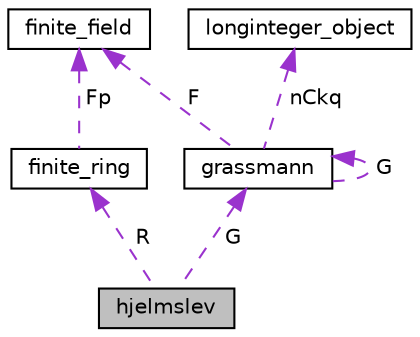 digraph "hjelmslev"
{
  edge [fontname="Helvetica",fontsize="10",labelfontname="Helvetica",labelfontsize="10"];
  node [fontname="Helvetica",fontsize="10",shape=record];
  Node1 [label="hjelmslev",height=0.2,width=0.4,color="black", fillcolor="grey75", style="filled", fontcolor="black"];
  Node2 -> Node1 [dir="back",color="darkorchid3",fontsize="10",style="dashed",label=" R" ,fontname="Helvetica"];
  Node2 [label="finite_ring",height=0.2,width=0.4,color="black", fillcolor="white", style="filled",URL="$d9/d43/classfinite__ring.html"];
  Node3 -> Node2 [dir="back",color="darkorchid3",fontsize="10",style="dashed",label=" Fp" ,fontname="Helvetica"];
  Node3 [label="finite_field",height=0.2,width=0.4,color="black", fillcolor="white", style="filled",URL="$df/d5a/classfinite__field.html"];
  Node4 -> Node1 [dir="back",color="darkorchid3",fontsize="10",style="dashed",label=" G" ,fontname="Helvetica"];
  Node4 [label="grassmann",height=0.2,width=0.4,color="black", fillcolor="white", style="filled",URL="$df/d02/classgrassmann.html"];
  Node5 -> Node4 [dir="back",color="darkorchid3",fontsize="10",style="dashed",label=" nCkq" ,fontname="Helvetica"];
  Node5 [label="longinteger_object",height=0.2,width=0.4,color="black", fillcolor="white", style="filled",URL="$dd/d7e/classlonginteger__object.html"];
  Node4 -> Node4 [dir="back",color="darkorchid3",fontsize="10",style="dashed",label=" G" ,fontname="Helvetica"];
  Node3 -> Node4 [dir="back",color="darkorchid3",fontsize="10",style="dashed",label=" F" ,fontname="Helvetica"];
}
